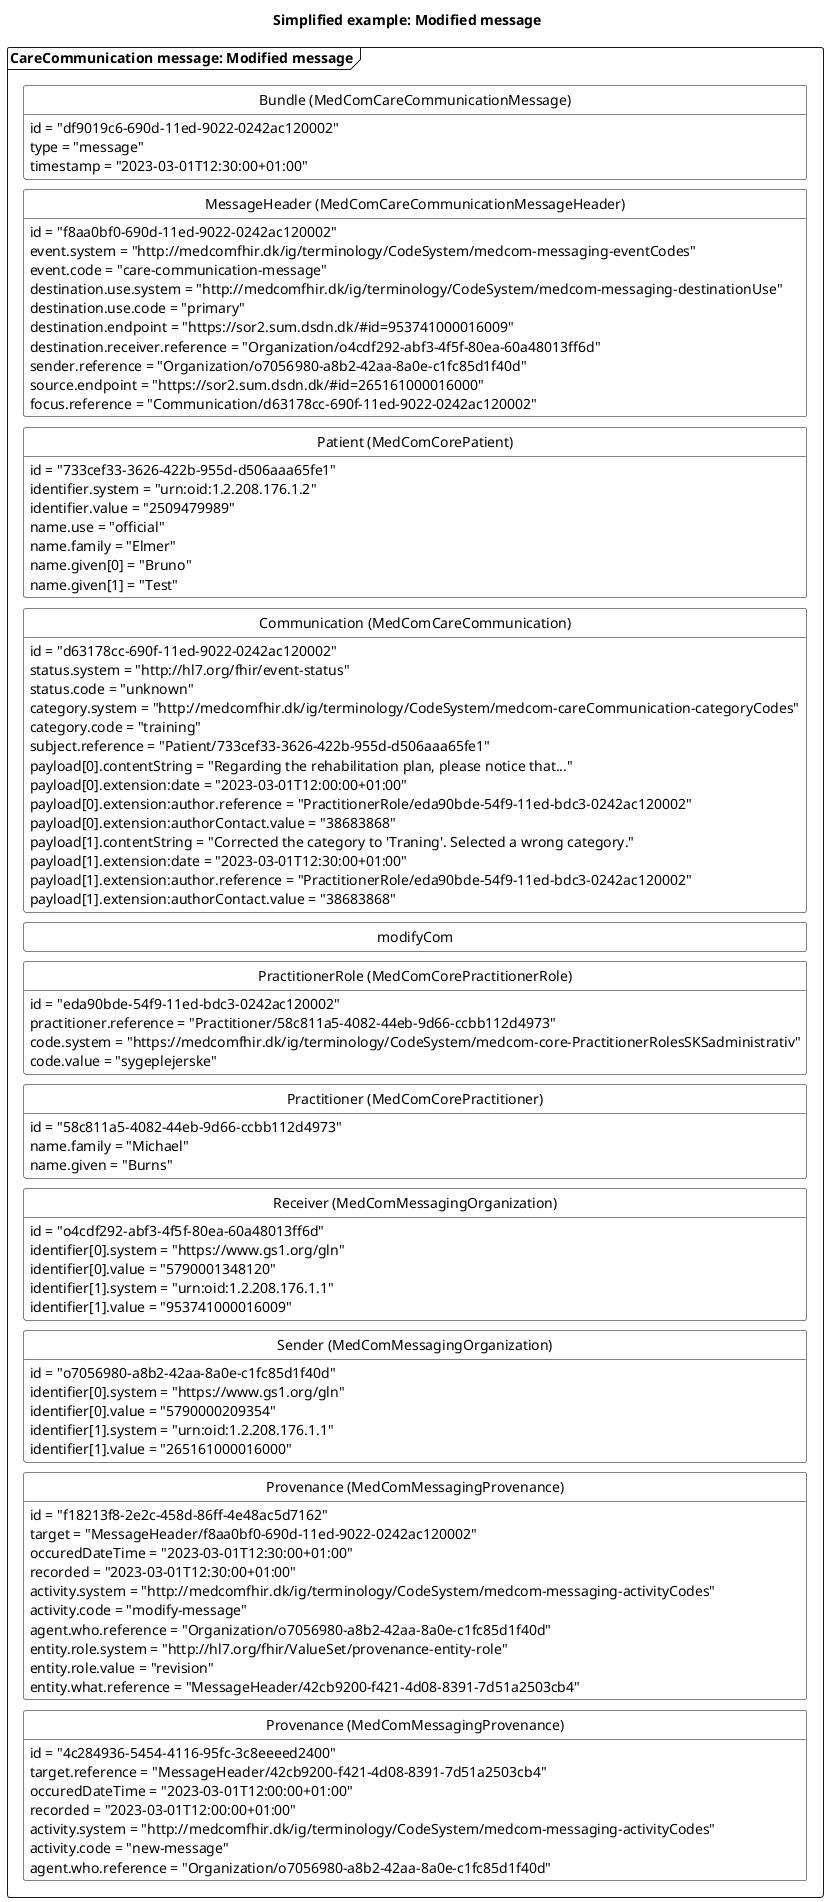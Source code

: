@startuml CCmodifyMessage

'layout
skinparam class {
    BackgroundColor White
    BorderColor Black
    ArrowColor Black
  }
hide circle
hide empty members
skinparam SameClassWidth true
skinparam Ranksep 10


'title
title Simplified example: Modified message

'Message 1: modify message
package "CareCommunication message: Modified message" as modify <<Frame>>{
    class "Bundle (MedComCareCommunicationMessage)" as modifyB {
        id = "df9019c6-690d-11ed-9022-0242ac120002"
        type = "message"
        timestamp = "2023-03-01T12:30:00+01:00"
    }
    class "MessageHeader (MedComCareCommunicationMessageHeader)" as modifyMH{
        id = "f8aa0bf0-690d-11ed-9022-0242ac120002"
        event.system = "http://medcomfhir.dk/ig/terminology/CodeSystem/medcom-messaging-eventCodes"
        event.code = "care-communication-message"
        destination.use.system = "http://medcomfhir.dk/ig/terminology/CodeSystem/medcom-messaging-destinationUse"
        destination.use.code = "primary"
        destination.endpoint = "https://sor2.sum.dsdn.dk/#id=953741000016009"
        destination.receiver.reference = "Organization/o4cdf292-abf3-4f5f-80ea-60a48013ff6d"
        sender.reference = "Organization/o7056980-a8b2-42aa-8a0e-c1fc85d1f40d"
        source.endpoint = "https://sor2.sum.dsdn.dk/#id=265161000016000"
        focus.reference = "Communication/d63178cc-690f-11ed-9022-0242ac120002"
    }
    class "Patient (MedComCorePatient)" as modifyPT{
        id = "733cef33-3626-422b-955d-d506aaa65fe1"
        identifier.system = "urn:oid:1.2.208.176.1.2"
        identifier.value = "2509479989"
        name.use = "official"
        name.family = "Elmer"
        name.given[0] = "Bruno"
        name.given[1] = "Test"
    }
    class "Communication (MedComCareCommunication)" as newCom{
        id = "d63178cc-690f-11ed-9022-0242ac120002"
        status.system = "http://hl7.org/fhir/event-status" 
        status.code = "unknown"
        category.system = "http://medcomfhir.dk/ig/terminology/CodeSystem/medcom-careCommunication-categoryCodes"
        category.code = "training"
        subject.reference = "Patient/733cef33-3626-422b-955d-d506aaa65fe1"
        payload[0].contentString = "Regarding the rehabilitation plan, please notice that..."
        payload[0].extension:date = "2023-03-01T12:00:00+01:00"
        payload[0].extension:author.reference = "PractitionerRole/eda90bde-54f9-11ed-bdc3-0242ac120002"
        payload[0].extension:authorContact.value = "38683868"
        payload[1].contentString = "Corrected the category to 'Traning'. Selected a wrong category."
        payload[1].extension:date = "2023-03-01T12:30:00+01:00"
        payload[1].extension:author.reference = "PractitionerRole/eda90bde-54f9-11ed-bdc3-0242ac120002"
        payload[1].extension:authorContact.value = "38683868"
    }
    class "PractitionerRole (MedComCorePractitionerRole)" as modifyPracR{
        id = "eda90bde-54f9-11ed-bdc3-0242ac120002"
        practitioner.reference = "Practitioner/58c811a5-4082-44eb-9d66-ccbb112d4973"
        code.system = "https://medcomfhir.dk/ig/terminology/CodeSystem/medcom-core-PractitionerRolesSKSadministrativ"
        code.value = "sygeplejerske"
    }
    class "Practitioner (MedComCorePractitioner)" as modifyPrac{
        id = "58c811a5-4082-44eb-9d66-ccbb112d4973"
        name.family = "Michael"
        name.given = "Burns"
    }
    class "Receiver (MedComMessagingOrganization)" as modifyROrg{
        id = "o4cdf292-abf3-4f5f-80ea-60a48013ff6d"
        identifier[0].system = "https://www.gs1.org/gln"
        identifier[0].value = "5790001348120"
        identifier[1].system = "urn:oid:1.2.208.176.1.1"
        identifier[1].value = "953741000016009"
    }
    class "Sender (MedComMessagingOrganization)" as modifySOrg{
        id = "o7056980-a8b2-42aa-8a0e-c1fc85d1f40d"
        identifier[0].system = "https://www.gs1.org/gln"
        identifier[0].value = "5790000209354"
        identifier[1].system = "urn:oid:1.2.208.176.1.1"
        identifier[1].value = "265161000016000"
    }
    class "Provenance (MedComMessagingProvenance)" as modifyPRO{
        id = "f18213f8-2e2c-458d-86ff-4e48ac5d7162"
        target = "MessageHeader/f8aa0bf0-690d-11ed-9022-0242ac120002"
        occuredDateTime = "2023-03-01T12:30:00+01:00"
        recorded = "2023-03-01T12:30:00+01:00"
        activity.system = "http://medcomfhir.dk/ig/terminology/CodeSystem/medcom-messaging-activityCodes"
        activity.code = "modify-message"
        agent.who.reference = "Organization/o7056980-a8b2-42aa-8a0e-c1fc85d1f40d"
        entity.role.system = "http://hl7.org/fhir/ValueSet/provenance-entity-role"
        entity.role.value = "revision"
        entity.what.reference = "MessageHeader/42cb9200-f421-4d08-8391-7d51a2503cb4"
    }
    class "Provenance (MedComMessagingProvenance)" as newPRO{
        id = "4c284936-5454-4116-95fc-3c8eeeed2400"
        target.reference = "MessageHeader/42cb9200-f421-4d08-8391-7d51a2503cb4"
        occuredDateTime = "2023-03-01T12:00:00+01:00"
        recorded = "2023-03-01T12:00:00+01:00"
        activity.system = "http://medcomfhir.dk/ig/terminology/CodeSystem/medcom-messaging-activityCodes"
        activity.code = "new-message"
        agent.who.reference = "Organization/o7056980-a8b2-42aa-8a0e-c1fc85d1f40d"
    }

modifyB -[hidden]- modifyMH
modifyMH -[hidden]-modifyPT
modifyPT-[hidden]-newCom
newCom-[hidden]-modifyCom
modifyCom -[hidden]-modifyPracR
modifyPracR-[hidden]-modifyPrac
modifyPrac-[hidden]-modifyROrg
modifyROrg-[hidden]- modifySOrg
modifySOrg-[hidden]-modifyPRO
modifyPRO-[hidden]-newPRO


@enduml
